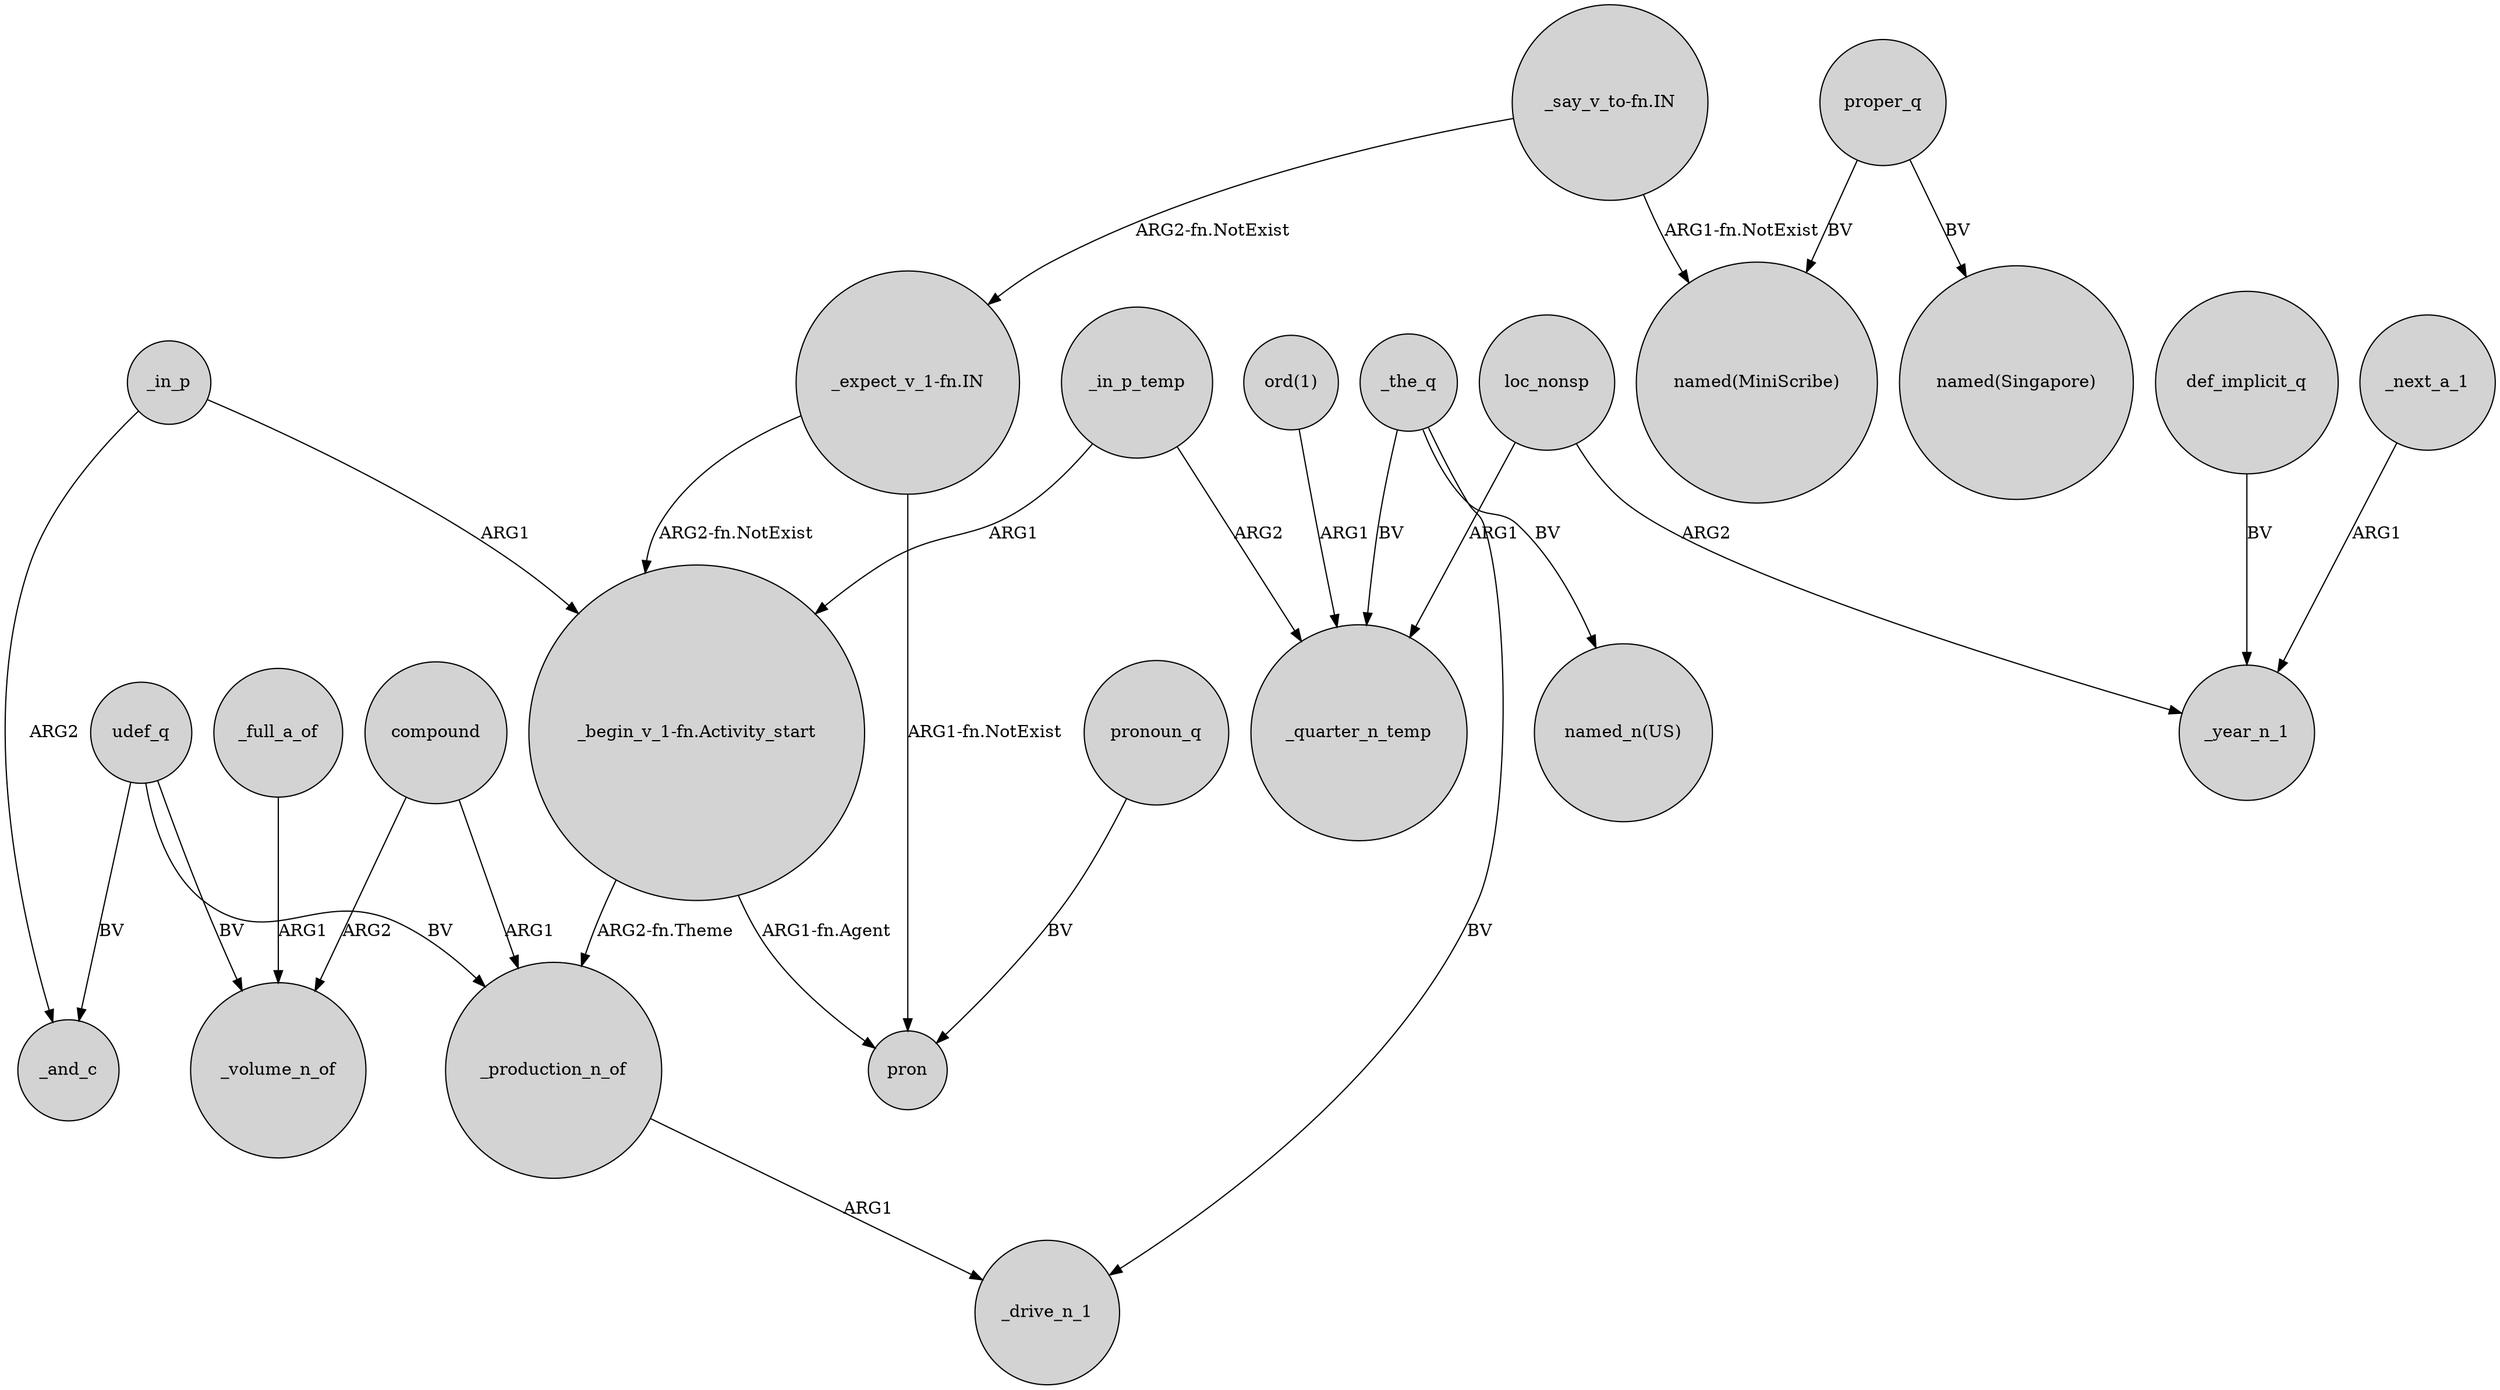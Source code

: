 digraph {
	node [shape=circle style=filled]
	udef_q -> _production_n_of [label=BV]
	proper_q -> "named(MiniScribe)" [label=BV]
	_the_q -> _drive_n_1 [label=BV]
	compound -> _production_n_of [label=ARG1]
	def_implicit_q -> _year_n_1 [label=BV]
	"_begin_v_1-fn.Activity_start" -> pron [label="ARG1-fn.Agent"]
	"_expect_v_1-fn.IN" -> "_begin_v_1-fn.Activity_start" [label="ARG2-fn.NotExist"]
	udef_q -> _volume_n_of [label=BV]
	_the_q -> _quarter_n_temp [label=BV]
	"_say_v_to-fn.IN" -> "_expect_v_1-fn.IN" [label="ARG2-fn.NotExist"]
	compound -> _volume_n_of [label=ARG2]
	_in_p_temp -> _quarter_n_temp [label=ARG2]
	_the_q -> "named_n(US)" [label=BV]
	pronoun_q -> pron [label=BV]
	_next_a_1 -> _year_n_1 [label=ARG1]
	proper_q -> "named(Singapore)" [label=BV]
	loc_nonsp -> _year_n_1 [label=ARG2]
	"_begin_v_1-fn.Activity_start" -> _production_n_of [label="ARG2-fn.Theme"]
	_production_n_of -> _drive_n_1 [label=ARG1]
	"ord(1)" -> _quarter_n_temp [label=ARG1]
	_full_a_of -> _volume_n_of [label=ARG1]
	"_expect_v_1-fn.IN" -> pron [label="ARG1-fn.NotExist"]
	"_say_v_to-fn.IN" -> "named(MiniScribe)" [label="ARG1-fn.NotExist"]
	_in_p_temp -> "_begin_v_1-fn.Activity_start" [label=ARG1]
	loc_nonsp -> _quarter_n_temp [label=ARG1]
	udef_q -> _and_c [label=BV]
	_in_p -> _and_c [label=ARG2]
	_in_p -> "_begin_v_1-fn.Activity_start" [label=ARG1]
}
